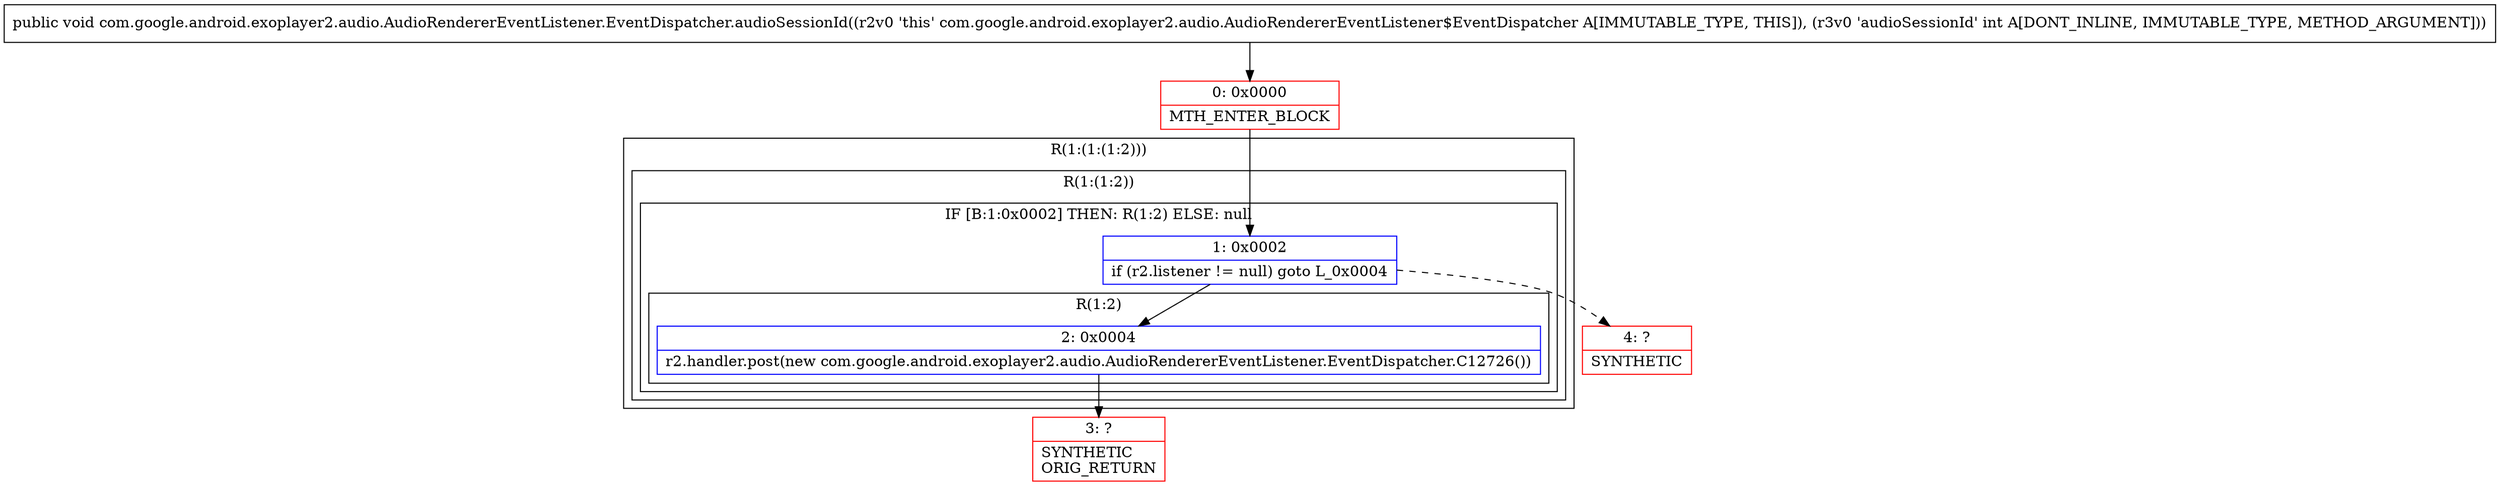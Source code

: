 digraph "CFG forcom.google.android.exoplayer2.audio.AudioRendererEventListener.EventDispatcher.audioSessionId(I)V" {
subgraph cluster_Region_1358718330 {
label = "R(1:(1:(1:2)))";
node [shape=record,color=blue];
subgraph cluster_Region_1907467550 {
label = "R(1:(1:2))";
node [shape=record,color=blue];
subgraph cluster_IfRegion_140347533 {
label = "IF [B:1:0x0002] THEN: R(1:2) ELSE: null";
node [shape=record,color=blue];
Node_1 [shape=record,label="{1\:\ 0x0002|if (r2.listener != null) goto L_0x0004\l}"];
subgraph cluster_Region_1387011301 {
label = "R(1:2)";
node [shape=record,color=blue];
Node_2 [shape=record,label="{2\:\ 0x0004|r2.handler.post(new com.google.android.exoplayer2.audio.AudioRendererEventListener.EventDispatcher.C12726())\l}"];
}
}
}
}
Node_0 [shape=record,color=red,label="{0\:\ 0x0000|MTH_ENTER_BLOCK\l}"];
Node_3 [shape=record,color=red,label="{3\:\ ?|SYNTHETIC\lORIG_RETURN\l}"];
Node_4 [shape=record,color=red,label="{4\:\ ?|SYNTHETIC\l}"];
MethodNode[shape=record,label="{public void com.google.android.exoplayer2.audio.AudioRendererEventListener.EventDispatcher.audioSessionId((r2v0 'this' com.google.android.exoplayer2.audio.AudioRendererEventListener$EventDispatcher A[IMMUTABLE_TYPE, THIS]), (r3v0 'audioSessionId' int A[DONT_INLINE, IMMUTABLE_TYPE, METHOD_ARGUMENT])) }"];
MethodNode -> Node_0;
Node_1 -> Node_2;
Node_1 -> Node_4[style=dashed];
Node_2 -> Node_3;
Node_0 -> Node_1;
}

